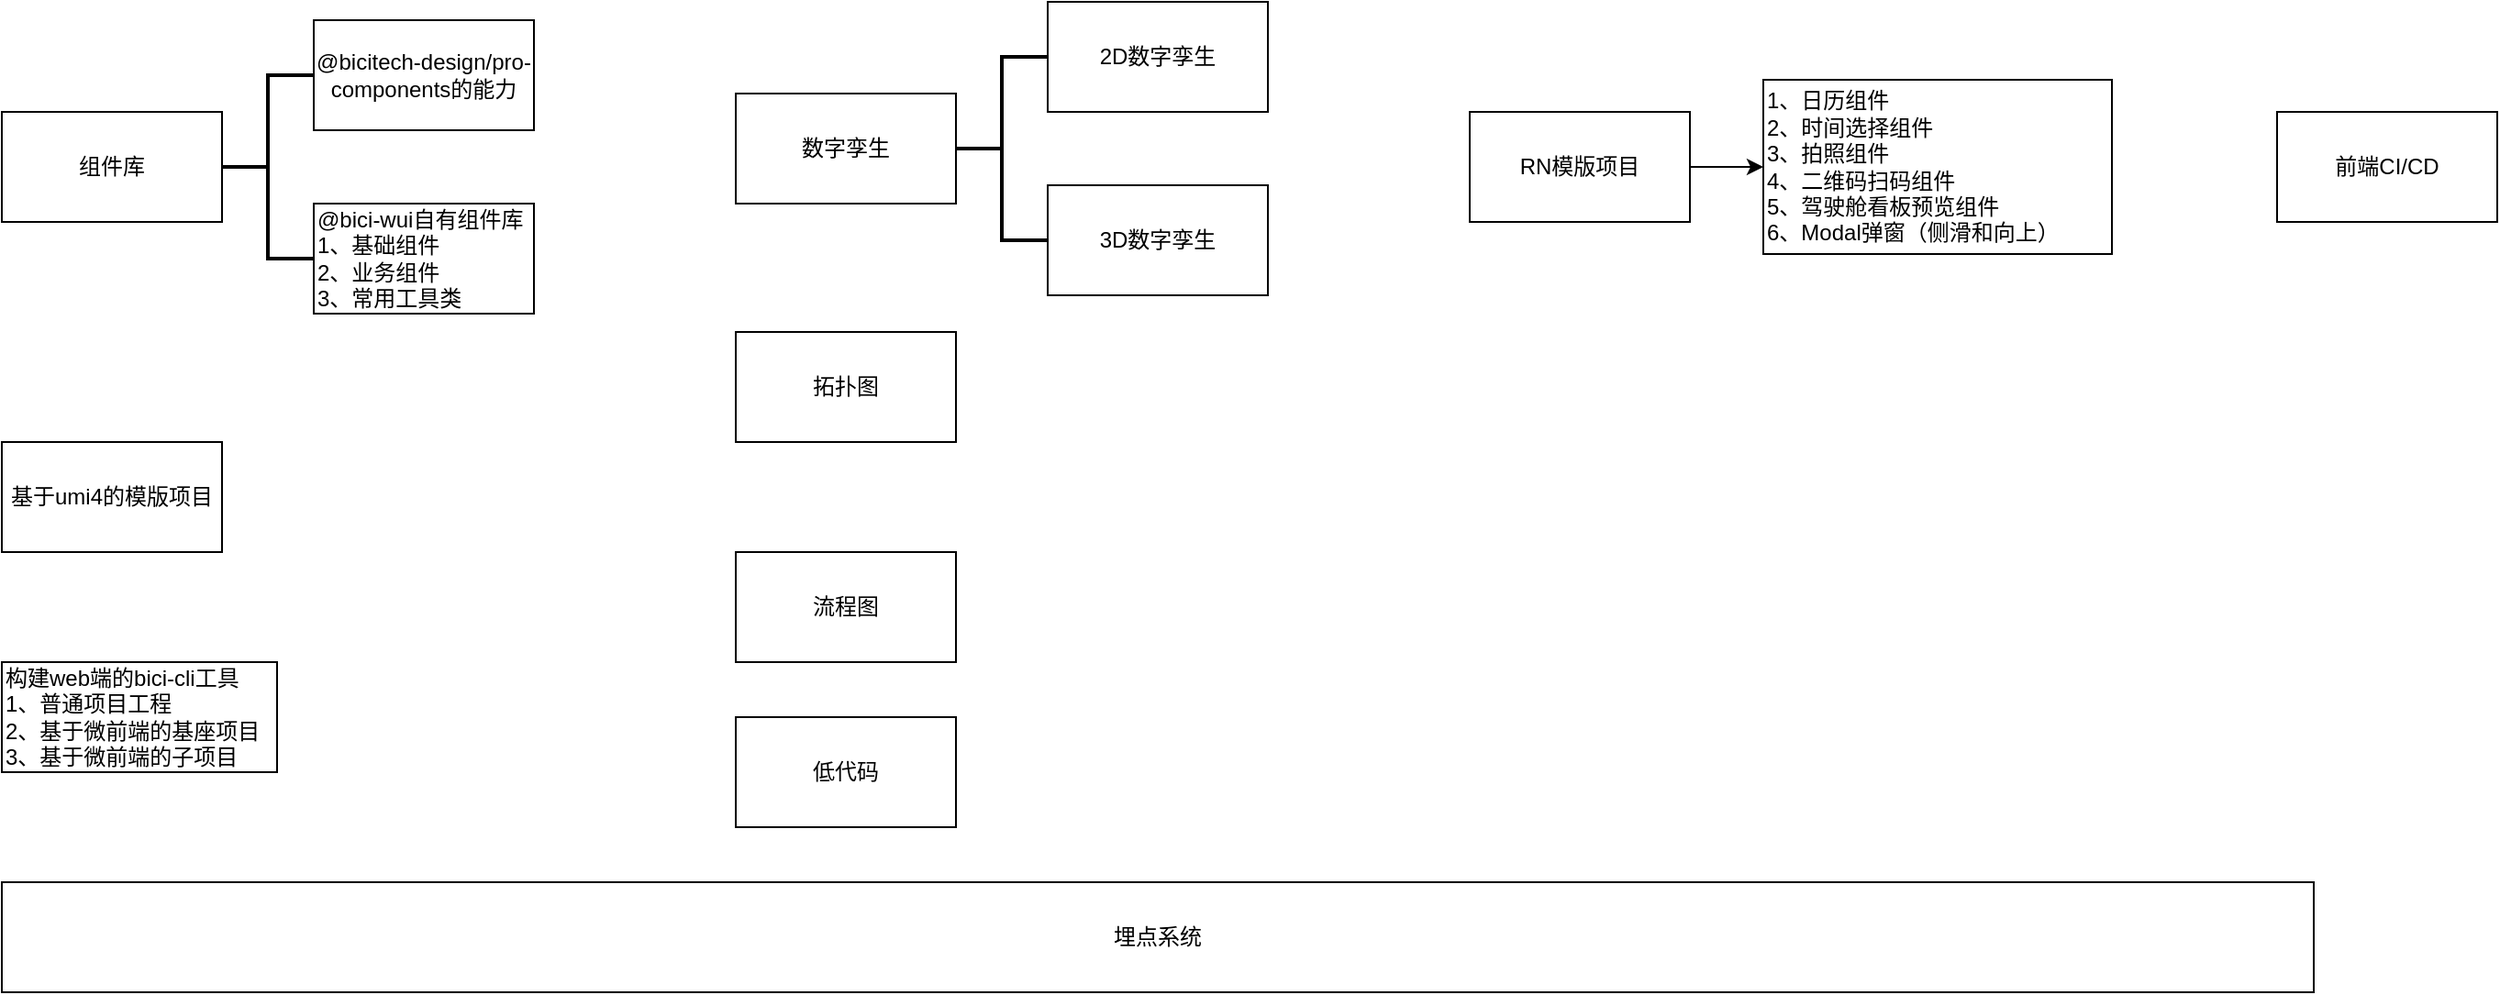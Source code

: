 <mxfile version="20.0.4" type="github" pages="2">
  <diagram id="PWW8Ae4SmuhzxQuyc2Wb" name="前端规划图">
    <mxGraphModel dx="1273" dy="793" grid="1" gridSize="10" guides="1" tooltips="1" connect="1" arrows="1" fold="1" page="1" pageScale="1" pageWidth="827" pageHeight="1169" math="0" shadow="0">
      <root>
        <mxCell id="0" />
        <mxCell id="1" parent="0" />
        <mxCell id="GN1xF4RMGACR0_WX6Sp8-4" value="埋点系统" style="rounded=0;whiteSpace=wrap;html=1;" parent="1" vertex="1">
          <mxGeometry x="120" y="780" width="1260" height="60" as="geometry" />
        </mxCell>
        <mxCell id="GN1xF4RMGACR0_WX6Sp8-6" value="流程图" style="rounded=0;whiteSpace=wrap;html=1;" parent="1" vertex="1">
          <mxGeometry x="520" y="600" width="120" height="60" as="geometry" />
        </mxCell>
        <mxCell id="GN1xF4RMGACR0_WX6Sp8-7" value="拓扑图" style="rounded=0;whiteSpace=wrap;html=1;" parent="1" vertex="1">
          <mxGeometry x="520" y="480" width="120" height="60" as="geometry" />
        </mxCell>
        <mxCell id="GN1xF4RMGACR0_WX6Sp8-12" value="" style="group" parent="1" vertex="1" connectable="0">
          <mxGeometry x="520" y="300" width="290" height="160" as="geometry" />
        </mxCell>
        <mxCell id="GN1xF4RMGACR0_WX6Sp8-8" value="数字孪生" style="rounded=0;whiteSpace=wrap;html=1;" parent="GN1xF4RMGACR0_WX6Sp8-12" vertex="1">
          <mxGeometry y="50" width="120" height="60" as="geometry" />
        </mxCell>
        <mxCell id="GN1xF4RMGACR0_WX6Sp8-9" value="" style="strokeWidth=2;html=1;shape=mxgraph.flowchart.annotation_2;align=left;labelPosition=right;pointerEvents=1;" parent="GN1xF4RMGACR0_WX6Sp8-12" vertex="1">
          <mxGeometry x="120" y="30" width="50" height="100" as="geometry" />
        </mxCell>
        <mxCell id="GN1xF4RMGACR0_WX6Sp8-10" value="2D数字孪生" style="rounded=0;whiteSpace=wrap;html=1;" parent="GN1xF4RMGACR0_WX6Sp8-12" vertex="1">
          <mxGeometry x="170" width="120" height="60" as="geometry" />
        </mxCell>
        <mxCell id="GN1xF4RMGACR0_WX6Sp8-11" value="3D数字孪生" style="rounded=0;whiteSpace=wrap;html=1;" parent="GN1xF4RMGACR0_WX6Sp8-12" vertex="1">
          <mxGeometry x="170" y="100" width="120" height="60" as="geometry" />
        </mxCell>
        <mxCell id="GN1xF4RMGACR0_WX6Sp8-16" value="基于umi4的模版项目" style="rounded=0;whiteSpace=wrap;html=1;" parent="1" vertex="1">
          <mxGeometry x="120" y="540" width="120" height="60" as="geometry" />
        </mxCell>
        <mxCell id="GN1xF4RMGACR0_WX6Sp8-18" value="构建web端的bici-cli工具&lt;br&gt;1、普通项目工程&lt;br&gt;2、基于微前端的基座项目&lt;br&gt;3、基于微前端的子项目" style="rounded=0;whiteSpace=wrap;html=1;align=left;" parent="1" vertex="1">
          <mxGeometry x="120" y="660" width="150" height="60" as="geometry" />
        </mxCell>
        <mxCell id="GN1xF4RMGACR0_WX6Sp8-24" value="" style="group" parent="1" vertex="1" connectable="0">
          <mxGeometry x="920" y="342.5" width="350" height="95" as="geometry" />
        </mxCell>
        <mxCell id="GN1xF4RMGACR0_WX6Sp8-17" value="RN模版项目" style="rounded=0;whiteSpace=wrap;html=1;" parent="GN1xF4RMGACR0_WX6Sp8-24" vertex="1">
          <mxGeometry y="17.5" width="120" height="60" as="geometry" />
        </mxCell>
        <mxCell id="GN1xF4RMGACR0_WX6Sp8-22" value="1、日历组件&lt;br&gt;2、时间选择组件&lt;br&gt;3、拍照组件&lt;br&gt;4、二维码扫码组件&lt;br&gt;5、驾驶舱看板预览组件&lt;br&gt;6、Modal弹窗（侧滑和向上）" style="rounded=0;whiteSpace=wrap;html=1;align=left;" parent="GN1xF4RMGACR0_WX6Sp8-24" vertex="1">
          <mxGeometry x="160" width="190" height="95" as="geometry" />
        </mxCell>
        <mxCell id="GN1xF4RMGACR0_WX6Sp8-23" style="edgeStyle=orthogonalEdgeStyle;rounded=0;orthogonalLoop=1;jettySize=auto;html=1;entryX=0;entryY=0.5;entryDx=0;entryDy=0;" parent="GN1xF4RMGACR0_WX6Sp8-24" source="GN1xF4RMGACR0_WX6Sp8-17" target="GN1xF4RMGACR0_WX6Sp8-22" edge="1">
          <mxGeometry relative="1" as="geometry" />
        </mxCell>
        <mxCell id="GN1xF4RMGACR0_WX6Sp8-25" value="" style="group" parent="1" vertex="1" connectable="0">
          <mxGeometry x="120" y="310" width="290" height="160" as="geometry" />
        </mxCell>
        <mxCell id="GN1xF4RMGACR0_WX6Sp8-5" value="@bicitech-design/pro-components的能力" style="rounded=0;whiteSpace=wrap;html=1;" parent="GN1xF4RMGACR0_WX6Sp8-25" vertex="1">
          <mxGeometry x="170" width="120" height="60" as="geometry" />
        </mxCell>
        <mxCell id="GN1xF4RMGACR0_WX6Sp8-13" value="组件库" style="rounded=0;whiteSpace=wrap;html=1;" parent="GN1xF4RMGACR0_WX6Sp8-25" vertex="1">
          <mxGeometry y="50" width="120" height="60" as="geometry" />
        </mxCell>
        <mxCell id="GN1xF4RMGACR0_WX6Sp8-14" value="" style="strokeWidth=2;html=1;shape=mxgraph.flowchart.annotation_2;align=left;labelPosition=right;pointerEvents=1;" parent="GN1xF4RMGACR0_WX6Sp8-25" vertex="1">
          <mxGeometry x="120" y="30" width="50" height="100" as="geometry" />
        </mxCell>
        <mxCell id="GN1xF4RMGACR0_WX6Sp8-15" value="@bici-wui自有组件库&lt;br&gt;1、基础组件&lt;br&gt;2、业务组件&lt;br&gt;3、常用工具类" style="rounded=0;whiteSpace=wrap;html=1;align=left;" parent="GN1xF4RMGACR0_WX6Sp8-25" vertex="1">
          <mxGeometry x="170" y="100" width="120" height="60" as="geometry" />
        </mxCell>
        <mxCell id="9PHeo4kufHjgPLmzatmF-1" value="前端CI/CD" style="rounded=0;whiteSpace=wrap;html=1;" vertex="1" parent="1">
          <mxGeometry x="1360" y="360" width="120" height="60" as="geometry" />
        </mxCell>
        <mxCell id="9PHeo4kufHjgPLmzatmF-2" value="低代码" style="rounded=0;whiteSpace=wrap;html=1;" vertex="1" parent="1">
          <mxGeometry x="520" y="690" width="120" height="60" as="geometry" />
        </mxCell>
      </root>
    </mxGraphModel>
  </diagram>
  <diagram id="oDQ1uYY2LSxwDW1HqMx-" name="业务组件">
    <mxGraphModel dx="1018" dy="634" grid="1" gridSize="10" guides="1" tooltips="1" connect="1" arrows="1" fold="1" page="1" pageScale="1" pageWidth="827" pageHeight="1169" math="0" shadow="0">
      <root>
        <mxCell id="0" />
        <mxCell id="1" parent="0" />
      </root>
    </mxGraphModel>
  </diagram>
</mxfile>
